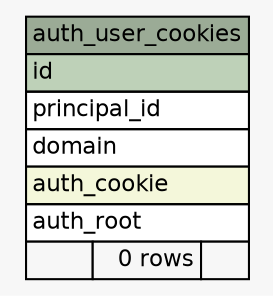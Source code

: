 // dot 2.20.2 on Linux 2.6.25-2-amd64
digraph "auth_user_cookies" {
  graph [
    rankdir="RL"
    bgcolor="#f7f7f7"
  ];
  node [
    fontname="Helvetica"
    fontsize="11"
    shape="plaintext"
  ];
  edge [
    arrowsize="0.8"
  ];
  "auth_user_cookies" [
    label=<
    <TABLE BORDER="0" CELLBORDER="1" CELLSPACING="0" BGCOLOR="#ffffff">
      <TR><TD PORT="auth_user_cookies.heading" COLSPAN="3" BGCOLOR="#9bab96" ALIGN="CENTER">auth_user_cookies</TD></TR>
      <TR><TD PORT="id" COLSPAN="3" BGCOLOR="#bed1b8" ALIGN="LEFT">id</TD></TR>
      <TR><TD PORT="principal_id" COLSPAN="3" ALIGN="LEFT">principal_id</TD></TR>
      <TR><TD PORT="domain" COLSPAN="3" ALIGN="LEFT">domain</TD></TR>
      <TR><TD PORT="auth_cookie" COLSPAN="3" BGCOLOR="#f4f7da" ALIGN="LEFT">auth_cookie</TD></TR>
      <TR><TD PORT="auth_root" COLSPAN="3" ALIGN="LEFT">auth_root</TD></TR>
      <TR><TD ALIGN="LEFT" BGCOLOR="#f7f7f7">  </TD><TD ALIGN="RIGHT" BGCOLOR="#f7f7f7">0 rows</TD><TD ALIGN="RIGHT" BGCOLOR="#f7f7f7">  </TD></TR>
    </TABLE>>
    URL="tables/auth_user_cookies.html#"
    tooltip="auth_user_cookies"
  ];
}
